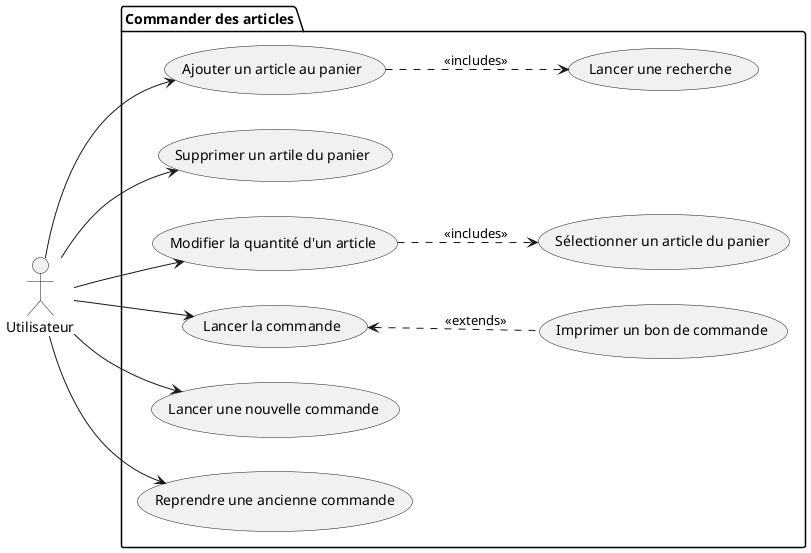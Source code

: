 @startuml global gestionnaire de stocks usecase

    left to right direction

    'Create an actor "user"
    :Utilisateur: as usr

    'application du gestionnaire de stock
    package "Commander des articles"{
        (Lancer une recherche) as search
        (Ajouter un article au panier) as addArt
        (Supprimer un artile du panier) as deleteArt
        (Sélectionner un article du panier) as selectArt
        (Modifier la quantité d'un article) as modifyArt
        (Lancer la commande) as command
        (Lancer une nouvelle commande) as newCommand
        (Reprendre une ancienne commande) as continueCommand

        (Imprimer un bon de commande) as printCommand
    }

    'relations
    usr --> addArt
    usr --> deleteArt
    usr --> modifyArt
    usr --> command
    usr --> newCommand
    usr --> continueCommand

    'usr --> printCommand


    addArt ..> search : <<includes>>
    modifyArt ..> selectArt : <<includes>>
    command <.. printCommand : <<extends>>





@enduml